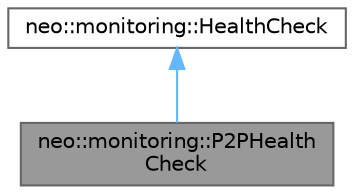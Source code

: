 digraph "neo::monitoring::P2PHealthCheck"
{
 // LATEX_PDF_SIZE
  bgcolor="transparent";
  edge [fontname=Helvetica,fontsize=10,labelfontname=Helvetica,labelfontsize=10];
  node [fontname=Helvetica,fontsize=10,shape=box,height=0.2,width=0.4];
  Node1 [id="Node000001",label="neo::monitoring::P2PHealth\lCheck",height=0.2,width=0.4,color="gray40", fillcolor="grey60", style="filled", fontcolor="black",tooltip="Health check for P2P connectivity."];
  Node2 -> Node1 [id="edge1_Node000001_Node000002",dir="back",color="steelblue1",style="solid",tooltip=" "];
  Node2 [id="Node000002",label="neo::monitoring::HealthCheck",height=0.2,width=0.4,color="gray40", fillcolor="white", style="filled",URL="$classneo_1_1monitoring_1_1_health_check.html",tooltip="Base class for health checks."];
}
